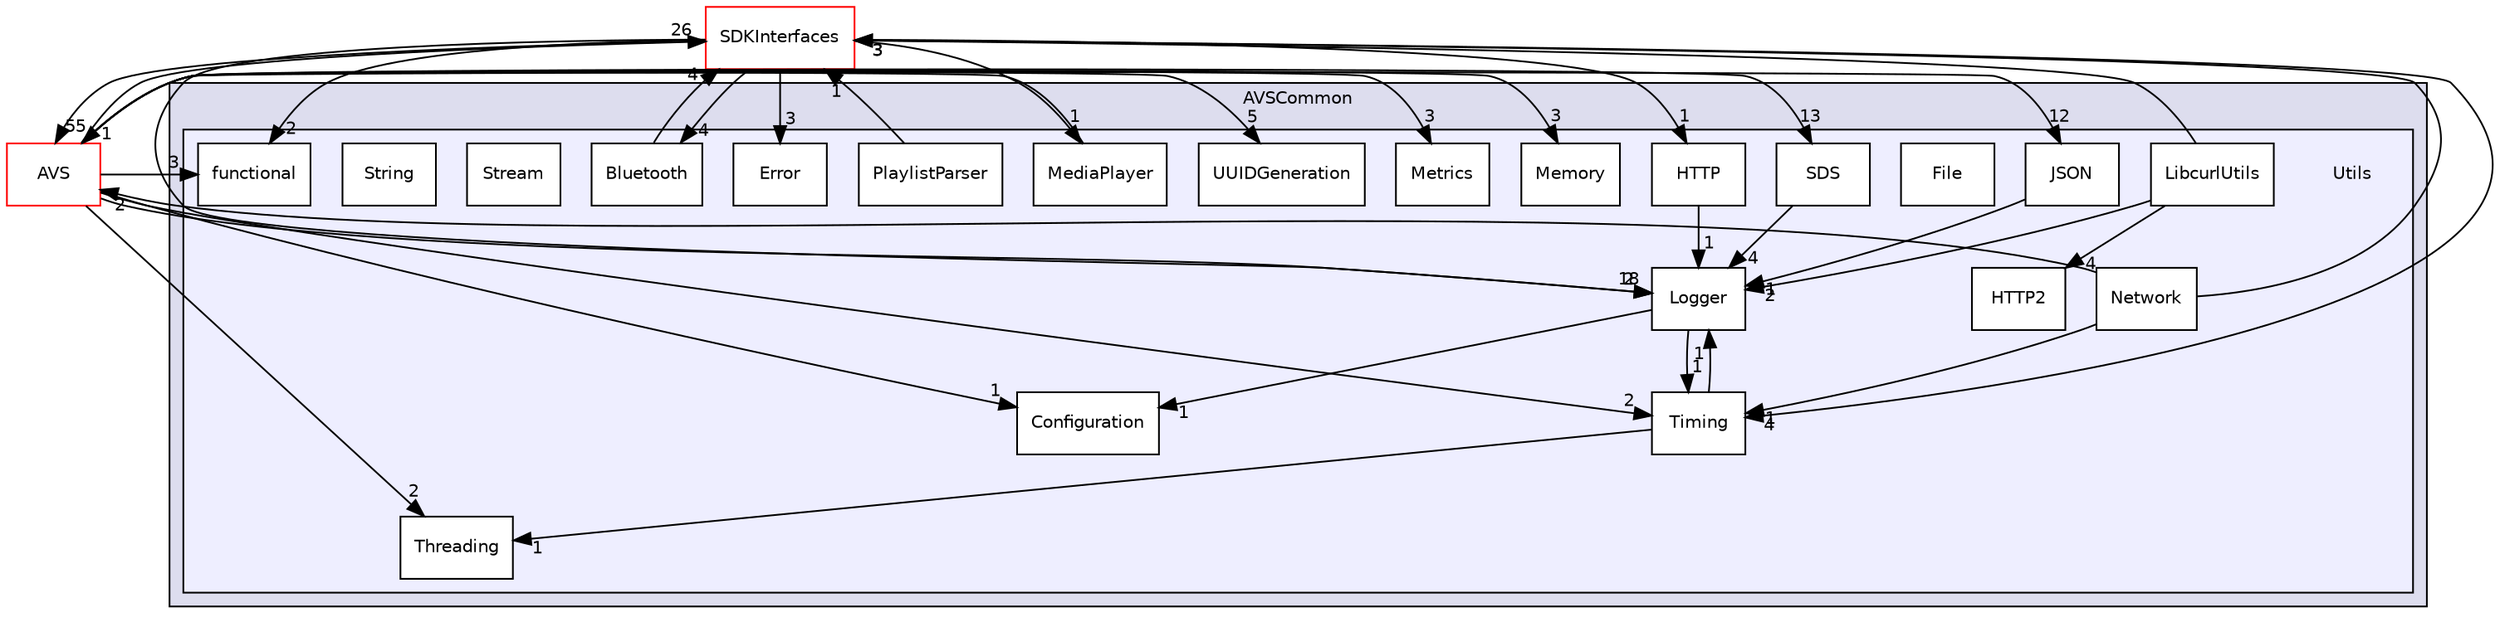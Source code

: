 digraph "/home/ANT.AMAZON.COM/womw/workplace/1.19_release/doxy/avs-device-sdk/AVSCommon/Utils/include/AVSCommon/Utils" {
  compound=true
  node [ fontsize="10", fontname="Helvetica"];
  edge [ labelfontsize="10", labelfontname="Helvetica"];
  subgraph clusterdir_ced5fe410515ed61d81f9a22ef3eef03 {
    graph [ bgcolor="#ddddee", pencolor="black", label="AVSCommon" fontname="Helvetica", fontsize="10", URL="dir_ced5fe410515ed61d81f9a22ef3eef03.html"]
  subgraph clusterdir_ee116be5d1129358ffaec72096859541 {
    graph [ bgcolor="#eeeeff", pencolor="black", label="" URL="dir_ee116be5d1129358ffaec72096859541.html"];
    dir_ee116be5d1129358ffaec72096859541 [shape=plaintext label="Utils"];
    dir_6eadaab29cdb7047f6853df6d41739df [shape=box label="Bluetooth" color="black" fillcolor="white" style="filled" URL="dir_6eadaab29cdb7047f6853df6d41739df.html"];
    dir_afaa3f3d841804ab5aeaebc7aa06ead7 [shape=box label="Configuration" color="black" fillcolor="white" style="filled" URL="dir_afaa3f3d841804ab5aeaebc7aa06ead7.html"];
    dir_d508a0eab6b76134c567d58373fd733b [shape=box label="Error" color="black" fillcolor="white" style="filled" URL="dir_d508a0eab6b76134c567d58373fd733b.html"];
    dir_9a98853513cdd8530cb150a5b3497472 [shape=box label="File" color="black" fillcolor="white" style="filled" URL="dir_9a98853513cdd8530cb150a5b3497472.html"];
    dir_b1ce483046d32a8e8b3f8295633729f3 [shape=box label="functional" color="black" fillcolor="white" style="filled" URL="dir_b1ce483046d32a8e8b3f8295633729f3.html"];
    dir_6824e81d298af54a27a92358c374ca3f [shape=box label="HTTP" color="black" fillcolor="white" style="filled" URL="dir_6824e81d298af54a27a92358c374ca3f.html"];
    dir_0bf0f45007ff5e6885dc23c0041db988 [shape=box label="HTTP2" color="black" fillcolor="white" style="filled" URL="dir_0bf0f45007ff5e6885dc23c0041db988.html"];
    dir_0d18bb5cbb27caa99038f34bcb9451a4 [shape=box label="JSON" color="black" fillcolor="white" style="filled" URL="dir_0d18bb5cbb27caa99038f34bcb9451a4.html"];
    dir_6ba3b1a153b1f9de381c75d191edb957 [shape=box label="LibcurlUtils" color="black" fillcolor="white" style="filled" URL="dir_6ba3b1a153b1f9de381c75d191edb957.html"];
    dir_432ae366851f981ad5bcb252f92369c5 [shape=box label="Logger" color="black" fillcolor="white" style="filled" URL="dir_432ae366851f981ad5bcb252f92369c5.html"];
    dir_2255c9d1605cd31ab93ea032c5611101 [shape=box label="MediaPlayer" color="black" fillcolor="white" style="filled" URL="dir_2255c9d1605cd31ab93ea032c5611101.html"];
    dir_0e8af6b478d9d3942030011489161c8b [shape=box label="Memory" color="black" fillcolor="white" style="filled" URL="dir_0e8af6b478d9d3942030011489161c8b.html"];
    dir_4398b51ec119b9a3535b448a68927181 [shape=box label="Metrics" color="black" fillcolor="white" style="filled" URL="dir_4398b51ec119b9a3535b448a68927181.html"];
    dir_dbe039fff42e2d877b5ec0e1d41c9acd [shape=box label="Network" color="black" fillcolor="white" style="filled" URL="dir_dbe039fff42e2d877b5ec0e1d41c9acd.html"];
    dir_24c3f910f9d895f5de3568ccc8f968a4 [shape=box label="PlaylistParser" color="black" fillcolor="white" style="filled" URL="dir_24c3f910f9d895f5de3568ccc8f968a4.html"];
    dir_67f252838b28d15e64579aa37f54606c [shape=box label="SDS" color="black" fillcolor="white" style="filled" URL="dir_67f252838b28d15e64579aa37f54606c.html"];
    dir_ec2c7a82652b9fdd3629a370bcf5850b [shape=box label="Stream" color="black" fillcolor="white" style="filled" URL="dir_ec2c7a82652b9fdd3629a370bcf5850b.html"];
    dir_3a483a83431ac924abcf278c839947d0 [shape=box label="String" color="black" fillcolor="white" style="filled" URL="dir_3a483a83431ac924abcf278c839947d0.html"];
    dir_28c38612a2e19c2720cd1287ea8c9ceb [shape=box label="Threading" color="black" fillcolor="white" style="filled" URL="dir_28c38612a2e19c2720cd1287ea8c9ceb.html"];
    dir_b87968e904c49b1e151e63fd16be423f [shape=box label="Timing" color="black" fillcolor="white" style="filled" URL="dir_b87968e904c49b1e151e63fd16be423f.html"];
    dir_fa57286f413a8ff2261f39d3dc5aff6c [shape=box label="UUIDGeneration" color="black" fillcolor="white" style="filled" URL="dir_fa57286f413a8ff2261f39d3dc5aff6c.html"];
  }
  }
  dir_80711c2a226d5fced33fce22558d3784 [shape=box label="AVS" fillcolor="white" style="filled" color="red" URL="dir_80711c2a226d5fced33fce22558d3784.html"];
  dir_97afc8111b754cf401b73024f872f45d [shape=box label="SDKInterfaces" fillcolor="white" style="filled" color="red" URL="dir_97afc8111b754cf401b73024f872f45d.html"];
  dir_6824e81d298af54a27a92358c374ca3f->dir_432ae366851f981ad5bcb252f92369c5 [headlabel="1", labeldistance=1.5 headhref="dir_000104_000108.html"];
  dir_6ba3b1a153b1f9de381c75d191edb957->dir_432ae366851f981ad5bcb252f92369c5 [headlabel="2", labeldistance=1.5 headhref="dir_000107_000108.html"];
  dir_6ba3b1a153b1f9de381c75d191edb957->dir_97afc8111b754cf401b73024f872f45d [headlabel="3", labeldistance=1.5 headhref="dir_000107_000018.html"];
  dir_6ba3b1a153b1f9de381c75d191edb957->dir_0bf0f45007ff5e6885dc23c0041db988 [headlabel="4", labeldistance=1.5 headhref="dir_000107_000105.html"];
  dir_432ae366851f981ad5bcb252f92369c5->dir_b87968e904c49b1e151e63fd16be423f [headlabel="1", labeldistance=1.5 headhref="dir_000108_000118.html"];
  dir_432ae366851f981ad5bcb252f92369c5->dir_afaa3f3d841804ab5aeaebc7aa06ead7 [headlabel="1", labeldistance=1.5 headhref="dir_000108_000100.html"];
  dir_80711c2a226d5fced33fce22558d3784->dir_28c38612a2e19c2720cd1287ea8c9ceb [headlabel="2", labeldistance=1.5 headhref="dir_000050_000117.html"];
  dir_80711c2a226d5fced33fce22558d3784->dir_432ae366851f981ad5bcb252f92369c5 [headlabel="18", labeldistance=1.5 headhref="dir_000050_000108.html"];
  dir_80711c2a226d5fced33fce22558d3784->dir_fa57286f413a8ff2261f39d3dc5aff6c [headlabel="5", labeldistance=1.5 headhref="dir_000050_000122.html"];
  dir_80711c2a226d5fced33fce22558d3784->dir_b87968e904c49b1e151e63fd16be423f [headlabel="2", labeldistance=1.5 headhref="dir_000050_000118.html"];
  dir_80711c2a226d5fced33fce22558d3784->dir_4398b51ec119b9a3535b448a68927181 [headlabel="3", labeldistance=1.5 headhref="dir_000050_000111.html"];
  dir_80711c2a226d5fced33fce22558d3784->dir_97afc8111b754cf401b73024f872f45d [headlabel="26", labeldistance=1.5 headhref="dir_000050_000018.html"];
  dir_80711c2a226d5fced33fce22558d3784->dir_b1ce483046d32a8e8b3f8295633729f3 [headlabel="3", labeldistance=1.5 headhref="dir_000050_000103.html"];
  dir_80711c2a226d5fced33fce22558d3784->dir_0d18bb5cbb27caa99038f34bcb9451a4 [headlabel="12", labeldistance=1.5 headhref="dir_000050_000106.html"];
  dir_80711c2a226d5fced33fce22558d3784->dir_67f252838b28d15e64579aa37f54606c [headlabel="13", labeldistance=1.5 headhref="dir_000050_000114.html"];
  dir_80711c2a226d5fced33fce22558d3784->dir_afaa3f3d841804ab5aeaebc7aa06ead7 [headlabel="1", labeldistance=1.5 headhref="dir_000050_000100.html"];
  dir_80711c2a226d5fced33fce22558d3784->dir_0e8af6b478d9d3942030011489161c8b [headlabel="3", labeldistance=1.5 headhref="dir_000050_000110.html"];
  dir_b87968e904c49b1e151e63fd16be423f->dir_28c38612a2e19c2720cd1287ea8c9ceb [headlabel="1", labeldistance=1.5 headhref="dir_000118_000117.html"];
  dir_b87968e904c49b1e151e63fd16be423f->dir_432ae366851f981ad5bcb252f92369c5 [headlabel="1", labeldistance=1.5 headhref="dir_000118_000108.html"];
  dir_2255c9d1605cd31ab93ea032c5611101->dir_80711c2a226d5fced33fce22558d3784 [headlabel="1", labeldistance=1.5 headhref="dir_000109_000050.html"];
  dir_97afc8111b754cf401b73024f872f45d->dir_6824e81d298af54a27a92358c374ca3f [headlabel="1", labeldistance=1.5 headhref="dir_000018_000104.html"];
  dir_97afc8111b754cf401b73024f872f45d->dir_d508a0eab6b76134c567d58373fd733b [headlabel="3", labeldistance=1.5 headhref="dir_000018_000101.html"];
  dir_97afc8111b754cf401b73024f872f45d->dir_432ae366851f981ad5bcb252f92369c5 [headlabel="2", labeldistance=1.5 headhref="dir_000018_000108.html"];
  dir_97afc8111b754cf401b73024f872f45d->dir_80711c2a226d5fced33fce22558d3784 [headlabel="55", labeldistance=1.5 headhref="dir_000018_000050.html"];
  dir_97afc8111b754cf401b73024f872f45d->dir_b87968e904c49b1e151e63fd16be423f [headlabel="4", labeldistance=1.5 headhref="dir_000018_000118.html"];
  dir_97afc8111b754cf401b73024f872f45d->dir_2255c9d1605cd31ab93ea032c5611101 [headlabel="1", labeldistance=1.5 headhref="dir_000018_000109.html"];
  dir_97afc8111b754cf401b73024f872f45d->dir_b1ce483046d32a8e8b3f8295633729f3 [headlabel="2", labeldistance=1.5 headhref="dir_000018_000103.html"];
  dir_97afc8111b754cf401b73024f872f45d->dir_6eadaab29cdb7047f6853df6d41739df [headlabel="4", labeldistance=1.5 headhref="dir_000018_000099.html"];
  dir_0d18bb5cbb27caa99038f34bcb9451a4->dir_432ae366851f981ad5bcb252f92369c5 [headlabel="1", labeldistance=1.5 headhref="dir_000106_000108.html"];
  dir_24c3f910f9d895f5de3568ccc8f968a4->dir_97afc8111b754cf401b73024f872f45d [headlabel="1", labeldistance=1.5 headhref="dir_000113_000018.html"];
  dir_67f252838b28d15e64579aa37f54606c->dir_432ae366851f981ad5bcb252f92369c5 [headlabel="4", labeldistance=1.5 headhref="dir_000114_000108.html"];
  dir_6eadaab29cdb7047f6853df6d41739df->dir_97afc8111b754cf401b73024f872f45d [headlabel="4", labeldistance=1.5 headhref="dir_000099_000018.html"];
  dir_dbe039fff42e2d877b5ec0e1d41c9acd->dir_80711c2a226d5fced33fce22558d3784 [headlabel="2", labeldistance=1.5 headhref="dir_000112_000050.html"];
  dir_dbe039fff42e2d877b5ec0e1d41c9acd->dir_b87968e904c49b1e151e63fd16be423f [headlabel="1", labeldistance=1.5 headhref="dir_000112_000118.html"];
  dir_dbe039fff42e2d877b5ec0e1d41c9acd->dir_97afc8111b754cf401b73024f872f45d [headlabel="3", labeldistance=1.5 headhref="dir_000112_000018.html"];
}
